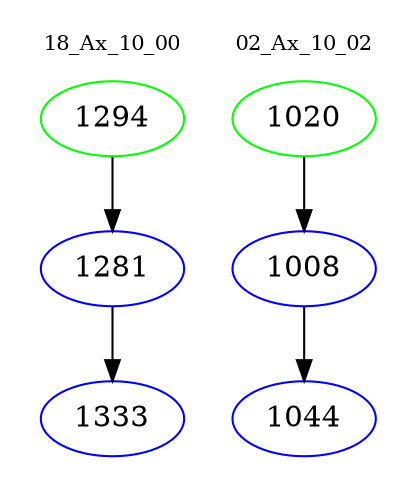 digraph{
subgraph cluster_0 {
color = white
label = "18_Ax_10_00";
fontsize=10;
T0_1294 [label="1294", color="green"]
T0_1294 -> T0_1281 [color="black"]
T0_1281 [label="1281", color="blue"]
T0_1281 -> T0_1333 [color="black"]
T0_1333 [label="1333", color="blue"]
}
subgraph cluster_1 {
color = white
label = "02_Ax_10_02";
fontsize=10;
T1_1020 [label="1020", color="green"]
T1_1020 -> T1_1008 [color="black"]
T1_1008 [label="1008", color="blue"]
T1_1008 -> T1_1044 [color="black"]
T1_1044 [label="1044", color="blue"]
}
}
